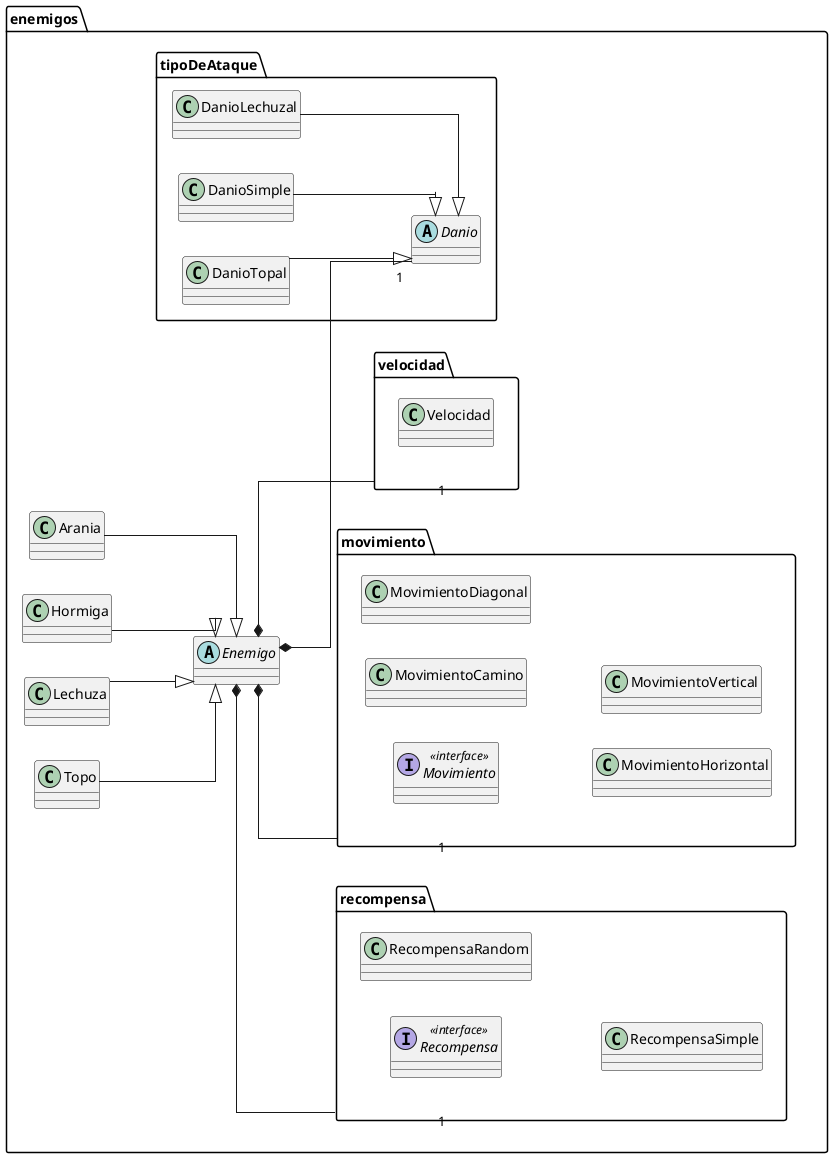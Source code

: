 @startuml

left to right direction
skinparam linetype ortho

package "enemigos"{
package "movimiento"{
    interface Movimiento << interface >>
    class MovimientoCamino
    class MovimientoDiagonal
    class MovimientoHorizontal
    class MovimientoVertical
}

package "recompensa"{
    interface Recompensa << interface >>
    class RecompensaRandom
    class RecompensaSimple
}

package "tipoDeAtaque"{
    abstract Danio
    class DanioLechuzal
    class DanioSimple
    class DanioTopal
}

package "velocidad"{
    class Velocidad
    }
class Arania
abstract Enemigo
class Hormiga
class Lechuza
class Topo
}

Arania --|>  Enemigo
DanioLechuzal --|>  Danio
DanioSimple --|>  Danio
DanioTopal --|>  Danio
Enemigo *-- "1" Danio
Enemigo *-- "1" "movimiento"
Enemigo *-- "1" "recompensa"
Enemigo *-- "1" "velocidad"
Hormiga --|>  Enemigo
Lechuza --|>  Enemigo
Topo --|>  Enemigo
@enduml
